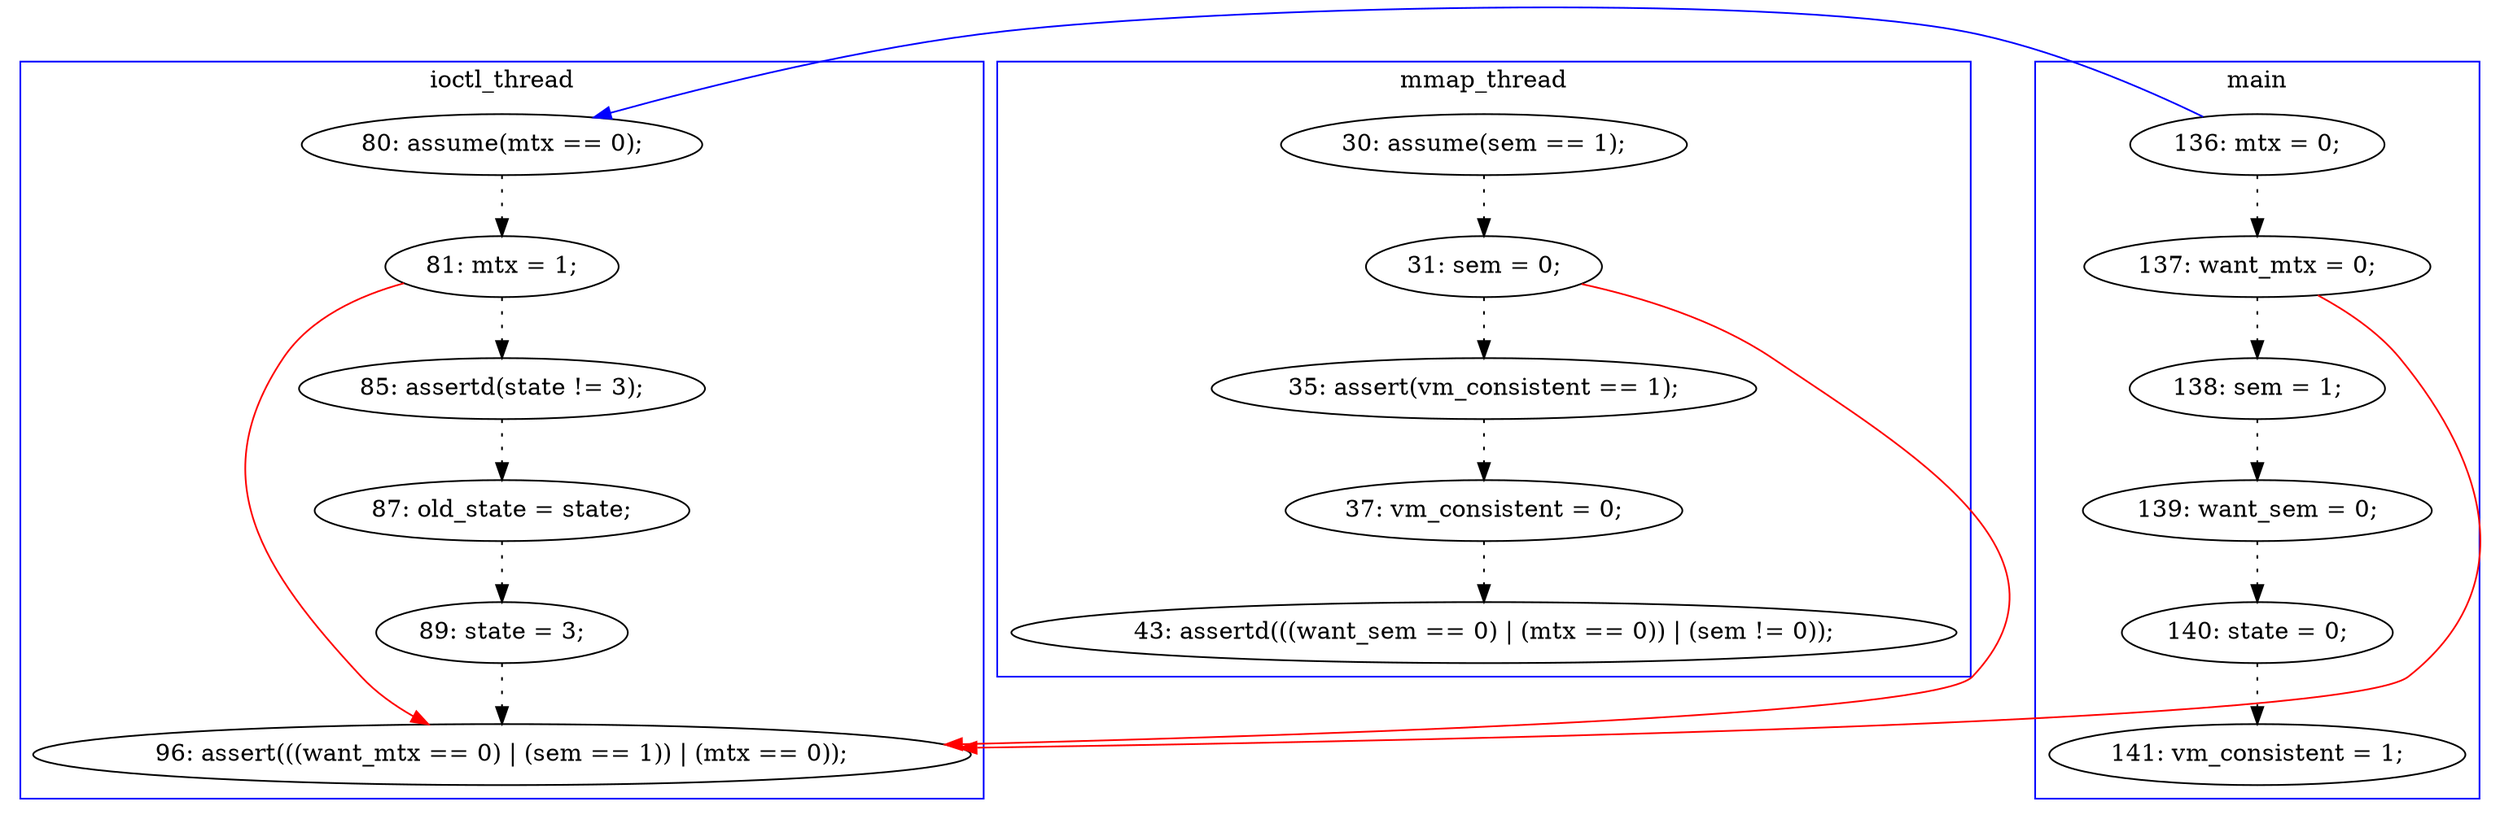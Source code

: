 digraph ProofObject {
	5 -> 6 [style = dotted, color = black]
	18 -> 19 [style = dotted, color = black]
	20 -> 21 [style = dotted, color = black]
	17 -> 23 [style = dotted, color = black]
	12 -> 25 [color = Red, constraint = false]
	14 -> 17 [style = dotted, color = black]
	11 -> 12 [style = dotted, color = black]
	2 -> 3 [style = dotted, color = black]
	19 -> 20 [style = dotted, color = black]
	3 -> 25 [color = Red, constraint = false]
	21 -> 22 [style = dotted, color = black]
	23 -> 25 [style = dotted, color = black]
	2 -> 11 [color = Blue, constraint = false]
	6 -> 7 [style = dotted, color = black]
	19 -> 25 [color = Red, constraint = false]
	4 -> 5 [style = dotted, color = black]
	3 -> 4 [style = dotted, color = black]
	12 -> 14 [style = dotted, color = black]
	subgraph cluster1 {
		label = mmap_thread
		color = blue
		18  [label = "30: assume(sem == 1);"]
		22  [label = "43: assertd(((want_sem == 0) | (mtx == 0)) | (sem != 0));"]
		20  [label = "35: assert(vm_consistent == 1);"]
		21  [label = "37: vm_consistent = 0;"]
		19  [label = "31: sem = 0;"]
	}
	subgraph cluster0 {
		label = main
		color = blue
		3  [label = "137: want_mtx = 0;"]
		5  [label = "139: want_sem = 0;"]
		7  [label = "141: vm_consistent = 1;"]
		2  [label = "136: mtx = 0;"]
		4  [label = "138: sem = 1;"]
		6  [label = "140: state = 0;"]
	}
	subgraph cluster2 {
		label = ioctl_thread
		color = blue
		11  [label = "80: assume(mtx == 0);"]
		17  [label = "87: old_state = state;"]
		12  [label = "81: mtx = 1;"]
		23  [label = "89: state = 3;"]
		14  [label = "85: assertd(state != 3);"]
		25  [label = "96: assert(((want_mtx == 0) | (sem == 1)) | (mtx == 0));"]
	}
}